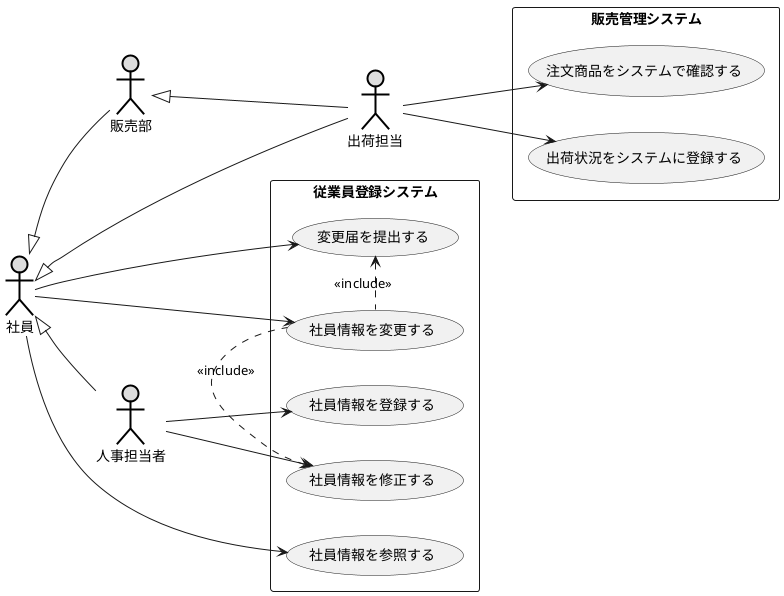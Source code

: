 @startuml 例題5
left to right direction
actor 出荷担当 #DDDDDD;line:black;line.bold;
actor 販売部 #DDDDDD;line:black;line.bold;
actor 社員 #DDDDDD;line:black;line.bold;
actor 人事担当者 #DDDDDD;line:black;line.bold;
rectangle 販売管理システム {
usecase 注文商品をシステムで確認する
usecase 出荷状況をシステムに登録する
}
出荷担当 --> 注文商品をシステムで確認する
出荷担当 --> 出荷状況をシステムに登録する
社員 <|-- 販売部
販売部 <|-- 出荷担当
社員 <|-- 出荷担当
社員 <|-- 人事担当者

rectangle 従業員登録システム {
usecase 社員情報を登録する
usecase 社員情報を参照する
usecase 変更届を提出する
usecase 社員情報を変更する
usecase 社員情報を修正する
変更届を提出する <. 社員情報を変更する : << include >>
社員情報を修正する <. 社員情報を変更する : << include >>
}
社員 --> 社員情報を参照する
社員 --> 社員情報を変更する
社員 --> 変更届を提出する
人事担当者 --> 社員情報を登録する
人事担当者 --> 社員情報を修正する
@enduml